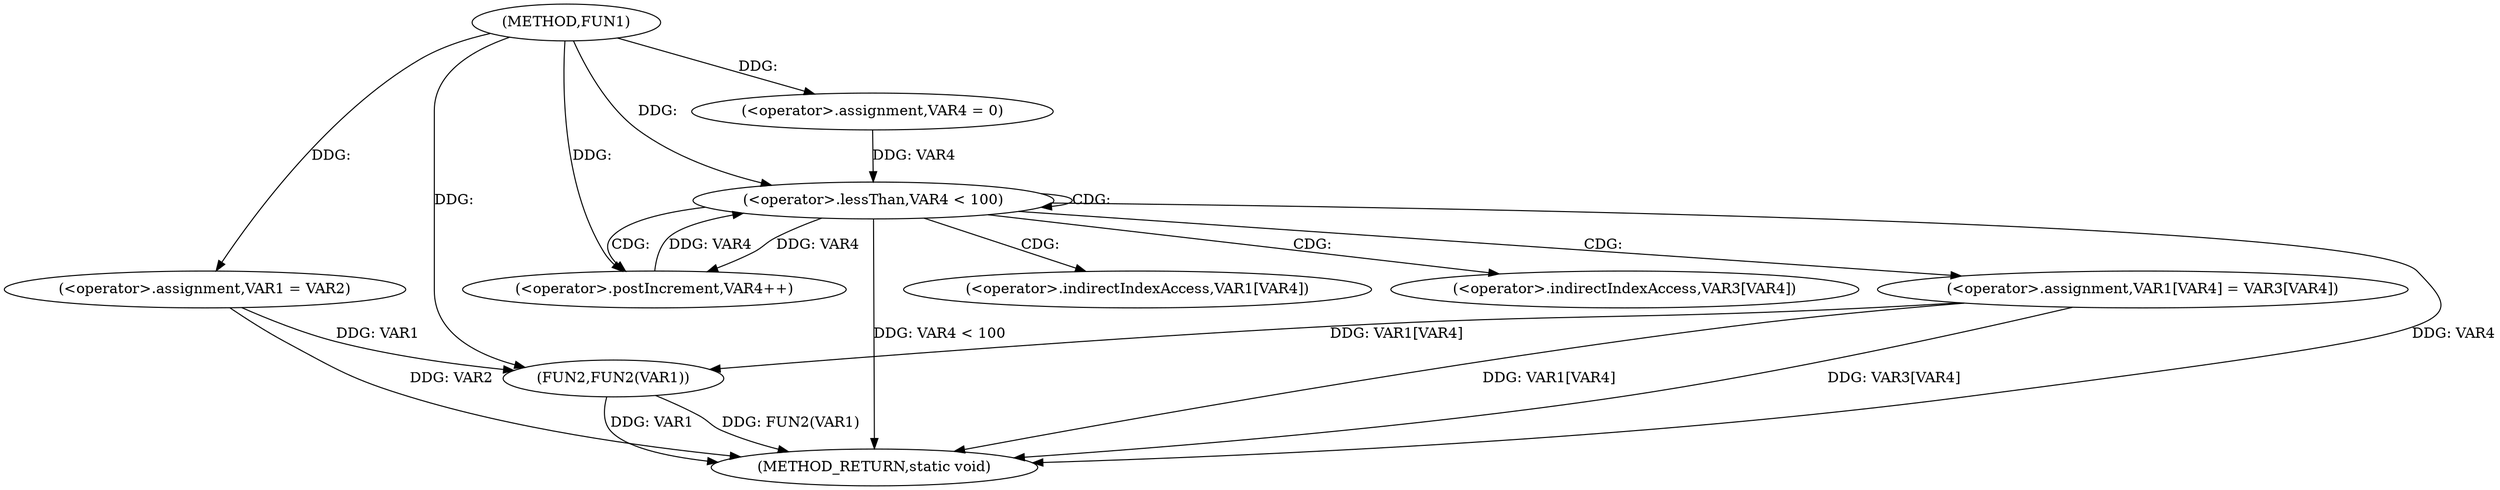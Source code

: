 digraph FUN1 {  
"1000100" [label = "(METHOD,FUN1)" ]
"1000131" [label = "(METHOD_RETURN,static void)" ]
"1000106" [label = "(<operator>.assignment,VAR1 = VAR2)" ]
"1000113" [label = "(<operator>.assignment,VAR4 = 0)" ]
"1000116" [label = "(<operator>.lessThan,VAR4 < 100)" ]
"1000119" [label = "(<operator>.postIncrement,VAR4++)" ]
"1000122" [label = "(<operator>.assignment,VAR1[VAR4] = VAR3[VAR4])" ]
"1000129" [label = "(FUN2,FUN2(VAR1))" ]
"1000123" [label = "(<operator>.indirectIndexAccess,VAR1[VAR4])" ]
"1000126" [label = "(<operator>.indirectIndexAccess,VAR3[VAR4])" ]
  "1000116" -> "1000131"  [ label = "DDG: VAR4"] 
  "1000106" -> "1000131"  [ label = "DDG: VAR2"] 
  "1000122" -> "1000131"  [ label = "DDG: VAR1[VAR4]"] 
  "1000129" -> "1000131"  [ label = "DDG: FUN2(VAR1)"] 
  "1000116" -> "1000131"  [ label = "DDG: VAR4 < 100"] 
  "1000129" -> "1000131"  [ label = "DDG: VAR1"] 
  "1000122" -> "1000131"  [ label = "DDG: VAR3[VAR4]"] 
  "1000100" -> "1000106"  [ label = "DDG: "] 
  "1000100" -> "1000113"  [ label = "DDG: "] 
  "1000113" -> "1000116"  [ label = "DDG: VAR4"] 
  "1000119" -> "1000116"  [ label = "DDG: VAR4"] 
  "1000100" -> "1000116"  [ label = "DDG: "] 
  "1000116" -> "1000119"  [ label = "DDG: VAR4"] 
  "1000100" -> "1000119"  [ label = "DDG: "] 
  "1000106" -> "1000129"  [ label = "DDG: VAR1"] 
  "1000122" -> "1000129"  [ label = "DDG: VAR1[VAR4]"] 
  "1000100" -> "1000129"  [ label = "DDG: "] 
  "1000116" -> "1000123"  [ label = "CDG: "] 
  "1000116" -> "1000116"  [ label = "CDG: "] 
  "1000116" -> "1000119"  [ label = "CDG: "] 
  "1000116" -> "1000122"  [ label = "CDG: "] 
  "1000116" -> "1000126"  [ label = "CDG: "] 
}
